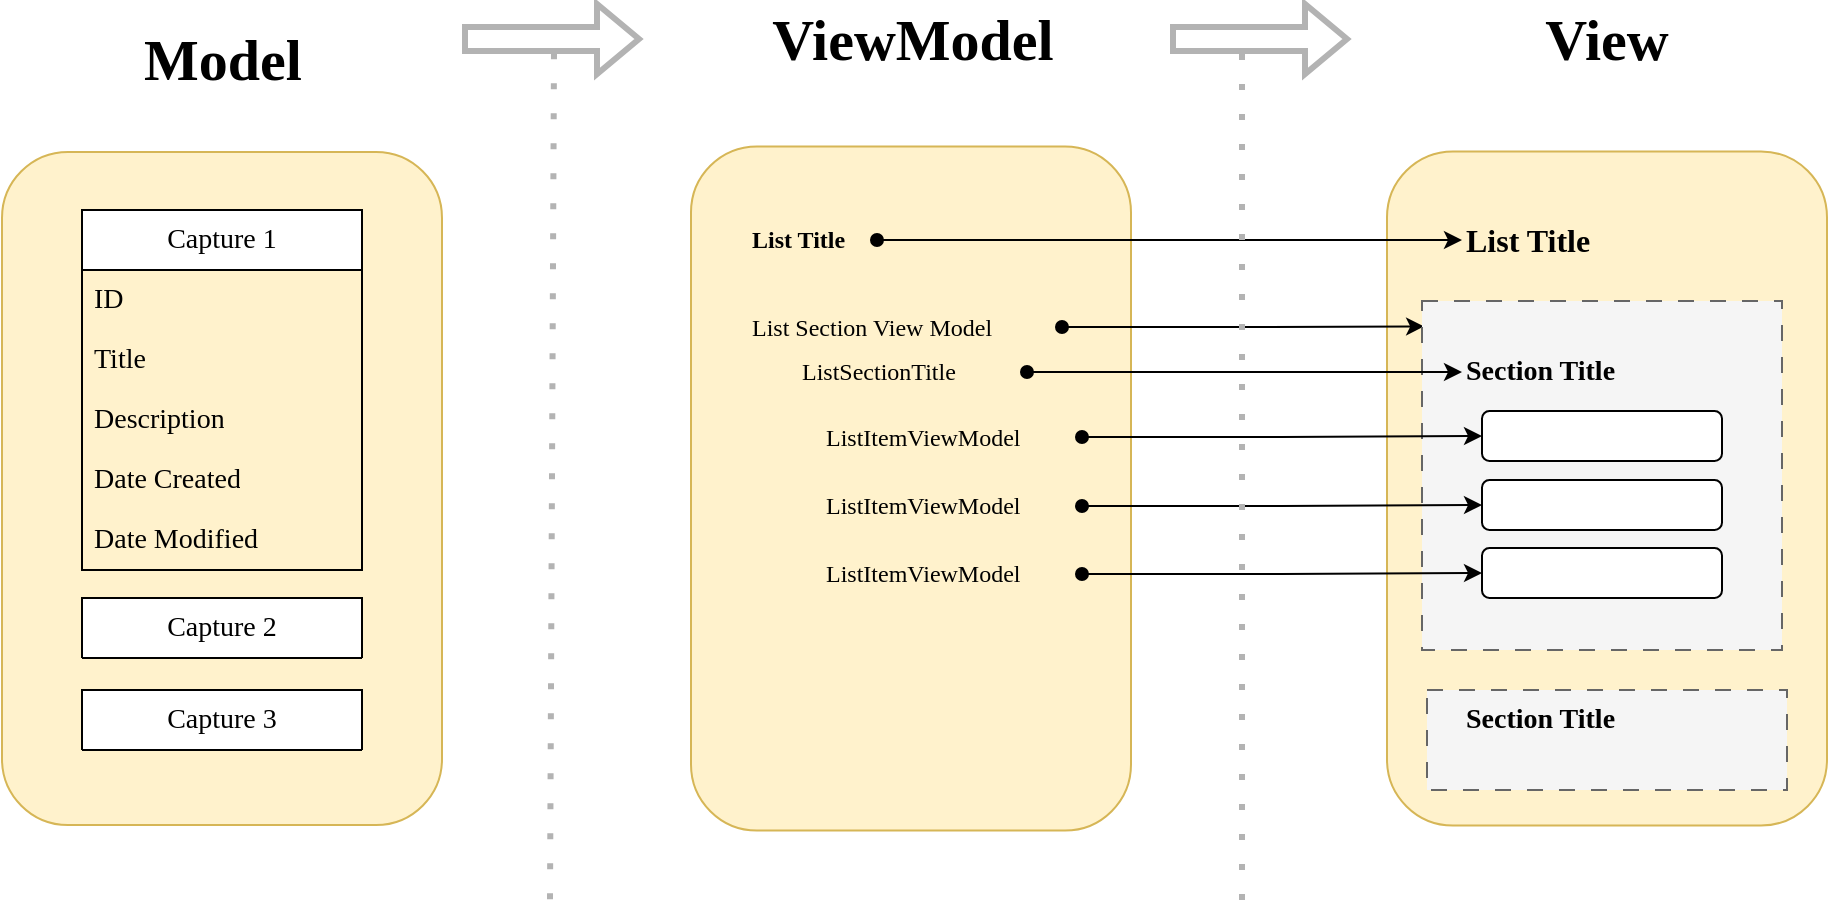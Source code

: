 <mxfile version="20.8.16" type="device" pages="2"><diagram name="MVVM - Represented" id="pFUoBI1PKZeqRPJzE8W0"><mxGraphModel dx="1354" dy="674" grid="0" gridSize="10" guides="1" tooltips="1" connect="1" arrows="1" fold="1" page="1" pageScale="1" pageWidth="1169" pageHeight="827" math="0" shadow="0"><root><mxCell id="0"/><mxCell id="1" parent="0"/><mxCell id="_gh7SvEdB7GKtp_7FWCP-50" value="" style="rounded=1;whiteSpace=wrap;html=1;fillColor=#fff2cc;strokeColor=#d6b656;fontFamily=American Typewriter;fontSource=https%3A%2F%2Ffonts.googleapis.com%2Fcss%3Ffamily%3DAmerican%2BTypewriter;" parent="1" vertex="1"><mxGeometry x="485.5" y="188.25" width="220" height="342" as="geometry"/></mxCell><mxCell id="_gh7SvEdB7GKtp_7FWCP-2" value="" style="rounded=1;whiteSpace=wrap;html=1;fillColor=#fff2cc;strokeColor=#d6b656;fontFamily=American Typewriter;fontSource=https%3A%2F%2Ffonts.googleapis.com%2Fcss%3Ffamily%3DAmerican%2BTypewriter;" parent="1" vertex="1"><mxGeometry x="833.5" y="190.75" width="220" height="337" as="geometry"/></mxCell><mxCell id="_gh7SvEdB7GKtp_7FWCP-6" value="ViewModel" style="text;html=1;strokeColor=none;fillColor=none;align=center;verticalAlign=middle;whiteSpace=wrap;rounded=0;fontStyle=1;fontFamily=American Typewriter;fontSource=https%3A%2F%2Ffonts.googleapis.com%2Fcss%3Ffamily%3DAmerican%2BTypewriter;fontSize=29;" parent="1" vertex="1"><mxGeometry x="538.5" y="120" width="115" height="30" as="geometry"/></mxCell><mxCell id="_gh7SvEdB7GKtp_7FWCP-34" style="edgeStyle=orthogonalEdgeStyle;rounded=0;orthogonalLoop=1;jettySize=auto;html=1;entryX=0;entryY=0.5;entryDx=0;entryDy=0;fontSize=14;fontColor=#000000;startArrow=oval;startFill=1;fontFamily=American Typewriter;fontSource=https%3A%2F%2Ffonts.googleapis.com%2Fcss%3Ffamily%3DAmerican%2BTypewriter;" parent="1" source="_gh7SvEdB7GKtp_7FWCP-7" target="_gh7SvEdB7GKtp_7FWCP-28" edge="1"><mxGeometry relative="1" as="geometry"/></mxCell><mxCell id="_gh7SvEdB7GKtp_7FWCP-7" value="List Title" style="text;html=1;align=left;verticalAlign=middle;whiteSpace=wrap;rounded=0;fontStyle=1;fontFamily=American Typewriter;fontSource=https%3A%2F%2Ffonts.googleapis.com%2Fcss%3Ffamily%3DAmerican%2BTypewriter;" parent="1" vertex="1"><mxGeometry x="513.5" y="220" width="65" height="30" as="geometry"/></mxCell><mxCell id="_gh7SvEdB7GKtp_7FWCP-41" style="edgeStyle=orthogonalEdgeStyle;rounded=0;orthogonalLoop=1;jettySize=auto;html=1;fontSize=14;fontColor=#000000;startArrow=oval;startFill=1;exitX=1;exitY=0.5;exitDx=0;exitDy=0;entryX=0.006;entryY=0.073;entryDx=0;entryDy=0;entryPerimeter=0;fontFamily=American Typewriter;fontSource=https%3A%2F%2Ffonts.googleapis.com%2Fcss%3Ffamily%3DAmerican%2BTypewriter;" parent="1" source="_gh7SvEdB7GKtp_7FWCP-8" target="_gh7SvEdB7GKtp_7FWCP-42" edge="1"><mxGeometry relative="1" as="geometry"><mxPoint x="851" y="275" as="targetPoint"/></mxGeometry></mxCell><mxCell id="_gh7SvEdB7GKtp_7FWCP-8" value="List Section View Model" style="text;html=1;strokeColor=none;fillColor=none;align=left;verticalAlign=middle;whiteSpace=wrap;rounded=0;fontStyle=0;fontFamily=American Typewriter;fontSource=https%3A%2F%2Ffonts.googleapis.com%2Fcss%3Ffamily%3DAmerican%2BTypewriter;" parent="1" vertex="1"><mxGeometry x="513.5" y="263.5" width="157.5" height="30" as="geometry"/></mxCell><mxCell id="_gh7SvEdB7GKtp_7FWCP-25" value="ListItemViewModel" style="text;html=1;strokeColor=none;fillColor=none;align=left;verticalAlign=middle;whiteSpace=wrap;rounded=0;fontStyle=0;fontFamily=American Typewriter;fontSource=https%3A%2F%2Ffonts.googleapis.com%2Fcss%3Ffamily%3DAmerican%2BTypewriter;" parent="1" vertex="1"><mxGeometry x="551" y="318.5" width="130" height="30" as="geometry"/></mxCell><mxCell id="_gh7SvEdB7GKtp_7FWCP-27" value="ListItemViewModel" style="text;html=1;strokeColor=none;fillColor=none;align=left;verticalAlign=middle;whiteSpace=wrap;rounded=0;fontStyle=0;fontFamily=American Typewriter;fontSource=https%3A%2F%2Ffonts.googleapis.com%2Fcss%3Ffamily%3DAmerican%2BTypewriter;" parent="1" vertex="1"><mxGeometry x="551" y="353" width="130" height="30" as="geometry"/></mxCell><mxCell id="_gh7SvEdB7GKtp_7FWCP-28" value="List Title" style="text;html=1;strokeColor=none;fillColor=none;align=left;verticalAlign=middle;whiteSpace=wrap;rounded=0;fontStyle=1;fontFamily=American Typewriter;fontSource=https%3A%2F%2Ffonts.googleapis.com%2Fcss%3Ffamily%3DAmerican%2BTypewriter;fontSize=16;" parent="1" vertex="1"><mxGeometry x="871" y="220" width="110" height="30" as="geometry"/></mxCell><mxCell id="_gh7SvEdB7GKtp_7FWCP-37" value="ListSectionTitle" style="text;html=1;strokeColor=none;fillColor=none;align=left;verticalAlign=middle;whiteSpace=wrap;rounded=0;fontStyle=0;fontFamily=American Typewriter;fontSource=https%3A%2F%2Ffonts.googleapis.com%2Fcss%3Ffamily%3DAmerican%2BTypewriter;" parent="1" vertex="1"><mxGeometry x="538.5" y="286" width="115" height="30" as="geometry"/></mxCell><mxCell id="_gh7SvEdB7GKtp_7FWCP-42" value="" style="whiteSpace=wrap;html=1;dashed=1;dashPattern=8 8;fontSize=14;fontColor=#333333;fillColor=#f5f5f5;strokeColor=#666666;fontFamily=American Typewriter;fontSource=https%3A%2F%2Ffonts.googleapis.com%2Fcss%3Ffamily%3DAmerican%2BTypewriter;" parent="1" vertex="1"><mxGeometry x="851" y="265.5" width="180" height="174.5" as="geometry"/></mxCell><mxCell id="_gh7SvEdB7GKtp_7FWCP-31" value="&lt;font style=&quot;font-size: 14px;&quot;&gt;Section Title&lt;/font&gt;" style="text;html=1;strokeColor=none;fillColor=none;align=left;verticalAlign=top;whiteSpace=wrap;rounded=0;fontStyle=1;fontFamily=American Typewriter;fontSource=https%3A%2F%2Ffonts.googleapis.com%2Fcss%3Ffamily%3DAmerican%2BTypewriter;fontSize=14;" parent="1" vertex="1"><mxGeometry x="871" y="286" width="110" height="30" as="geometry"/></mxCell><mxCell id="_gh7SvEdB7GKtp_7FWCP-1" value="" style="rounded=1;whiteSpace=wrap;html=1;fontFamily=American Typewriter;fontSource=https%3A%2F%2Ffonts.googleapis.com%2Fcss%3Ffamily%3DAmerican%2BTypewriter;" parent="1" vertex="1"><mxGeometry x="881" y="320.5" width="120" height="25" as="geometry"/></mxCell><mxCell id="_gh7SvEdB7GKtp_7FWCP-3" value="" style="rounded=1;whiteSpace=wrap;html=1;fontFamily=American Typewriter;fontSource=https%3A%2F%2Ffonts.googleapis.com%2Fcss%3Ffamily%3DAmerican%2BTypewriter;" parent="1" vertex="1"><mxGeometry x="881" y="355" width="120" height="25" as="geometry"/></mxCell><mxCell id="_gh7SvEdB7GKtp_7FWCP-39" style="edgeStyle=orthogonalEdgeStyle;rounded=0;orthogonalLoop=1;jettySize=auto;html=1;entryX=0;entryY=0.5;entryDx=0;entryDy=0;fontSize=14;fontColor=#000000;startArrow=oval;startFill=1;fontFamily=American Typewriter;fontSource=https%3A%2F%2Ffonts.googleapis.com%2Fcss%3Ffamily%3DAmerican%2BTypewriter;" parent="1" source="_gh7SvEdB7GKtp_7FWCP-25" target="_gh7SvEdB7GKtp_7FWCP-1" edge="1"><mxGeometry relative="1" as="geometry"/></mxCell><mxCell id="_gh7SvEdB7GKtp_7FWCP-40" style="edgeStyle=orthogonalEdgeStyle;rounded=0;orthogonalLoop=1;jettySize=auto;html=1;fontSize=14;fontColor=#000000;startArrow=oval;startFill=1;fontFamily=American Typewriter;fontSource=https%3A%2F%2Ffonts.googleapis.com%2Fcss%3Ffamily%3DAmerican%2BTypewriter;" parent="1" source="_gh7SvEdB7GKtp_7FWCP-27" target="_gh7SvEdB7GKtp_7FWCP-3" edge="1"><mxGeometry relative="1" as="geometry"/></mxCell><mxCell id="_gh7SvEdB7GKtp_7FWCP-38" style="edgeStyle=orthogonalEdgeStyle;rounded=0;orthogonalLoop=1;jettySize=auto;html=1;entryX=0;entryY=0.5;entryDx=0;entryDy=0;fontSize=14;fontColor=#000000;startArrow=oval;startFill=1;exitX=1;exitY=0.5;exitDx=0;exitDy=0;fontFamily=American Typewriter;fontSource=https%3A%2F%2Ffonts.googleapis.com%2Fcss%3Ffamily%3DAmerican%2BTypewriter;" parent="1" source="_gh7SvEdB7GKtp_7FWCP-37" target="_gh7SvEdB7GKtp_7FWCP-31" edge="1"><mxGeometry relative="1" as="geometry"><mxPoint x="781" y="298" as="sourcePoint"/></mxGeometry></mxCell><mxCell id="_gh7SvEdB7GKtp_7FWCP-43" value="View" style="text;html=1;strokeColor=none;fillColor=none;align=center;verticalAlign=middle;whiteSpace=wrap;rounded=0;fontStyle=1;fontFamily=American Typewriter;fontSource=https%3A%2F%2Ffonts.googleapis.com%2Fcss%3Ffamily%3DAmerican%2BTypewriter;fontSize=29;" parent="1" vertex="1"><mxGeometry x="886" y="120" width="115" height="30" as="geometry"/></mxCell><mxCell id="_gh7SvEdB7GKtp_7FWCP-45" value="" style="endArrow=none;html=1;rounded=0;fontSize=14;fontColor=#000000;strokeWidth=3;fillColor=#f5f5f5;strokeColor=#B3B3B3;dashed=1;dashPattern=1 4;fontFamily=American Typewriter;fontSource=https%3A%2F%2Ffonts.googleapis.com%2Fcss%3Ffamily%3DAmerican%2BTypewriter;" parent="1" edge="1"><mxGeometry width="50" height="50" relative="1" as="geometry"><mxPoint x="761" y="565" as="sourcePoint"/><mxPoint x="761" y="117.75" as="targetPoint"/></mxGeometry></mxCell><mxCell id="_gh7SvEdB7GKtp_7FWCP-47" value="" style="endArrow=none;html=1;rounded=0;fontSize=14;fontColor=#000000;strokeWidth=3;fillColor=#f5f5f5;strokeColor=#B3B3B3;dashed=1;dashPattern=1 4;fontFamily=American Typewriter;fontSource=https%3A%2F%2Ffonts.googleapis.com%2Fcss%3Ffamily%3DAmerican%2BTypewriter;" parent="1" edge="1"><mxGeometry width="50" height="50" relative="1" as="geometry"><mxPoint x="415" y="564.62" as="sourcePoint"/><mxPoint x="417" y="140.87" as="targetPoint"/></mxGeometry></mxCell><mxCell id="_gh7SvEdB7GKtp_7FWCP-49" value="Model" style="text;html=1;strokeColor=none;fillColor=none;align=center;verticalAlign=middle;whiteSpace=wrap;rounded=0;fontStyle=1;fontFamily=American Typewriter;fontSource=https%3A%2F%2Ffonts.googleapis.com%2Fcss%3Ffamily%3DAmerican%2BTypewriter;fontSize=29;" parent="1" vertex="1"><mxGeometry x="193.5" y="130" width="115" height="30" as="geometry"/></mxCell><mxCell id="_gh7SvEdB7GKtp_7FWCP-51" value="" style="rounded=1;whiteSpace=wrap;html=1;fillColor=#fff2cc;strokeColor=#d6b656;fontFamily=American Typewriter;fontSource=https%3A%2F%2Ffonts.googleapis.com%2Fcss%3Ffamily%3DAmerican%2BTypewriter;" parent="1" vertex="1"><mxGeometry x="141" y="191" width="220" height="336.5" as="geometry"/></mxCell><mxCell id="_gh7SvEdB7GKtp_7FWCP-52" value="" style="rounded=1;whiteSpace=wrap;html=1;fontFamily=American Typewriter;fontSource=https%3A%2F%2Ffonts.googleapis.com%2Fcss%3Ffamily%3DAmerican%2BTypewriter;" parent="1" vertex="1"><mxGeometry x="881" y="389" width="120" height="25" as="geometry"/></mxCell><mxCell id="_gh7SvEdB7GKtp_7FWCP-53" value="ListItemViewModel" style="text;html=1;strokeColor=none;fillColor=none;align=left;verticalAlign=middle;whiteSpace=wrap;rounded=0;fontStyle=0;fontFamily=American Typewriter;fontSource=https%3A%2F%2Ffonts.googleapis.com%2Fcss%3Ffamily%3DAmerican%2BTypewriter;" parent="1" vertex="1"><mxGeometry x="551" y="387" width="130" height="30" as="geometry"/></mxCell><mxCell id="_gh7SvEdB7GKtp_7FWCP-54" style="edgeStyle=orthogonalEdgeStyle;rounded=0;orthogonalLoop=1;jettySize=auto;html=1;fontSize=14;fontColor=#000000;startArrow=oval;startFill=1;fontFamily=American Typewriter;fontSource=https%3A%2F%2Ffonts.googleapis.com%2Fcss%3Ffamily%3DAmerican%2BTypewriter;" parent="1" source="_gh7SvEdB7GKtp_7FWCP-53" target="_gh7SvEdB7GKtp_7FWCP-52" edge="1"><mxGeometry relative="1" as="geometry"/></mxCell><mxCell id="_gh7SvEdB7GKtp_7FWCP-55" value="" style="whiteSpace=wrap;html=1;dashed=1;dashPattern=8 8;fontSize=14;fontColor=#333333;fillColor=#f5f5f5;strokeColor=#666666;fontFamily=American Typewriter;fontSource=https%3A%2F%2Ffonts.googleapis.com%2Fcss%3Ffamily%3DAmerican%2BTypewriter;" parent="1" vertex="1"><mxGeometry x="853.5" y="460" width="180" height="50" as="geometry"/></mxCell><mxCell id="_gh7SvEdB7GKtp_7FWCP-56" value="&lt;font style=&quot;font-size: 14px;&quot;&gt;Section Title&lt;/font&gt;" style="text;html=1;strokeColor=none;fillColor=none;align=left;verticalAlign=top;whiteSpace=wrap;rounded=0;fontStyle=1;fontFamily=American Typewriter;fontSource=https%3A%2F%2Ffonts.googleapis.com%2Fcss%3Ffamily%3DAmerican%2BTypewriter;fontSize=14;" parent="1" vertex="1"><mxGeometry x="871" y="460" width="110" height="30" as="geometry"/></mxCell><mxCell id="_gh7SvEdB7GKtp_7FWCP-57" value="Capture 1" style="swimlane;fontStyle=0;childLayout=stackLayout;horizontal=1;startSize=30;horizontalStack=0;resizeParent=1;resizeParentMax=0;resizeLast=0;collapsible=1;marginBottom=0;whiteSpace=wrap;html=1;fontSize=14;fontColor=#000000;align=center;fontFamily=American Typewriter;fontSource=https%3A%2F%2Ffonts.googleapis.com%2Fcss%3Ffamily%3DAmerican%2BTypewriter;" parent="1" vertex="1"><mxGeometry x="181" y="220" width="140" height="180" as="geometry"><mxRectangle x="50" y="235" width="100" height="30" as="alternateBounds"/></mxGeometry></mxCell><mxCell id="_gh7SvEdB7GKtp_7FWCP-58" value="ID" style="text;strokeColor=none;fillColor=none;align=left;verticalAlign=middle;spacingLeft=4;spacingRight=4;overflow=hidden;points=[[0,0.5],[1,0.5]];portConstraint=eastwest;rotatable=0;whiteSpace=wrap;html=1;fontSize=14;fontColor=#000000;fontFamily=American Typewriter;fontSource=https%3A%2F%2Ffonts.googleapis.com%2Fcss%3Ffamily%3DAmerican%2BTypewriter;" parent="_gh7SvEdB7GKtp_7FWCP-57" vertex="1"><mxGeometry y="30" width="140" height="30" as="geometry"/></mxCell><mxCell id="_gh7SvEdB7GKtp_7FWCP-59" value="Title" style="text;strokeColor=none;fillColor=none;align=left;verticalAlign=middle;spacingLeft=4;spacingRight=4;overflow=hidden;points=[[0,0.5],[1,0.5]];portConstraint=eastwest;rotatable=0;whiteSpace=wrap;html=1;fontSize=14;fontColor=#000000;fontFamily=American Typewriter;fontSource=https%3A%2F%2Ffonts.googleapis.com%2Fcss%3Ffamily%3DAmerican%2BTypewriter;" parent="_gh7SvEdB7GKtp_7FWCP-57" vertex="1"><mxGeometry y="60" width="140" height="30" as="geometry"/></mxCell><mxCell id="_gh7SvEdB7GKtp_7FWCP-60" value="Description" style="text;strokeColor=none;fillColor=none;align=left;verticalAlign=middle;spacingLeft=4;spacingRight=4;overflow=hidden;points=[[0,0.5],[1,0.5]];portConstraint=eastwest;rotatable=0;whiteSpace=wrap;html=1;fontSize=14;fontColor=#000000;fontFamily=American Typewriter;fontSource=https%3A%2F%2Ffonts.googleapis.com%2Fcss%3Ffamily%3DAmerican%2BTypewriter;" parent="_gh7SvEdB7GKtp_7FWCP-57" vertex="1"><mxGeometry y="90" width="140" height="30" as="geometry"/></mxCell><mxCell id="_gh7SvEdB7GKtp_7FWCP-61" value="Date Created" style="text;strokeColor=none;fillColor=none;align=left;verticalAlign=middle;spacingLeft=4;spacingRight=4;overflow=hidden;points=[[0,0.5],[1,0.5]];portConstraint=eastwest;rotatable=0;whiteSpace=wrap;html=1;fontSize=14;fontColor=#000000;fontFamily=American Typewriter;fontSource=https%3A%2F%2Ffonts.googleapis.com%2Fcss%3Ffamily%3DAmerican%2BTypewriter;" parent="_gh7SvEdB7GKtp_7FWCP-57" vertex="1"><mxGeometry y="120" width="140" height="30" as="geometry"/></mxCell><mxCell id="_gh7SvEdB7GKtp_7FWCP-62" value="Date Modified" style="text;strokeColor=none;fillColor=none;align=left;verticalAlign=middle;spacingLeft=4;spacingRight=4;overflow=hidden;points=[[0,0.5],[1,0.5]];portConstraint=eastwest;rotatable=0;whiteSpace=wrap;html=1;fontSize=14;fontColor=#000000;fontFamily=American Typewriter;fontSource=https%3A%2F%2Ffonts.googleapis.com%2Fcss%3Ffamily%3DAmerican%2BTypewriter;" parent="_gh7SvEdB7GKtp_7FWCP-57" vertex="1"><mxGeometry y="150" width="140" height="30" as="geometry"/></mxCell><mxCell id="_gh7SvEdB7GKtp_7FWCP-63" value="Capture 2" style="swimlane;fontStyle=0;childLayout=stackLayout;horizontal=1;startSize=30;horizontalStack=0;resizeParent=1;resizeParentMax=0;resizeLast=0;collapsible=1;marginBottom=0;whiteSpace=wrap;html=1;fontSize=14;fontColor=#000000;align=center;fontFamily=American Typewriter;fontSource=https%3A%2F%2Ffonts.googleapis.com%2Fcss%3Ffamily%3DAmerican%2BTypewriter;" parent="1" vertex="1" collapsed="1"><mxGeometry x="181" y="414" width="140" height="30" as="geometry"><mxRectangle x="50" y="414" width="140" height="180" as="alternateBounds"/></mxGeometry></mxCell><mxCell id="_gh7SvEdB7GKtp_7FWCP-64" value="ID" style="text;strokeColor=none;fillColor=none;align=left;verticalAlign=middle;spacingLeft=4;spacingRight=4;overflow=hidden;points=[[0,0.5],[1,0.5]];portConstraint=eastwest;rotatable=0;whiteSpace=wrap;html=1;fontSize=14;fontColor=#000000;" parent="_gh7SvEdB7GKtp_7FWCP-63" vertex="1"><mxGeometry y="30" width="140" height="30" as="geometry"/></mxCell><mxCell id="_gh7SvEdB7GKtp_7FWCP-65" value="Title" style="text;strokeColor=none;fillColor=none;align=left;verticalAlign=middle;spacingLeft=4;spacingRight=4;overflow=hidden;points=[[0,0.5],[1,0.5]];portConstraint=eastwest;rotatable=0;whiteSpace=wrap;html=1;fontSize=14;fontColor=#000000;" parent="_gh7SvEdB7GKtp_7FWCP-63" vertex="1"><mxGeometry y="60" width="140" height="30" as="geometry"/></mxCell><mxCell id="_gh7SvEdB7GKtp_7FWCP-66" value="Description" style="text;strokeColor=none;fillColor=none;align=left;verticalAlign=middle;spacingLeft=4;spacingRight=4;overflow=hidden;points=[[0,0.5],[1,0.5]];portConstraint=eastwest;rotatable=0;whiteSpace=wrap;html=1;fontSize=14;fontColor=#000000;" parent="_gh7SvEdB7GKtp_7FWCP-63" vertex="1"><mxGeometry y="90" width="140" height="30" as="geometry"/></mxCell><mxCell id="_gh7SvEdB7GKtp_7FWCP-67" value="Date Created" style="text;strokeColor=none;fillColor=none;align=left;verticalAlign=middle;spacingLeft=4;spacingRight=4;overflow=hidden;points=[[0,0.5],[1,0.5]];portConstraint=eastwest;rotatable=0;whiteSpace=wrap;html=1;fontSize=14;fontColor=#000000;" parent="_gh7SvEdB7GKtp_7FWCP-63" vertex="1"><mxGeometry y="120" width="140" height="30" as="geometry"/></mxCell><mxCell id="_gh7SvEdB7GKtp_7FWCP-68" value="Date Modified" style="text;strokeColor=none;fillColor=none;align=left;verticalAlign=middle;spacingLeft=4;spacingRight=4;overflow=hidden;points=[[0,0.5],[1,0.5]];portConstraint=eastwest;rotatable=0;whiteSpace=wrap;html=1;fontSize=14;fontColor=#000000;" parent="_gh7SvEdB7GKtp_7FWCP-63" vertex="1"><mxGeometry y="150" width="140" height="30" as="geometry"/></mxCell><mxCell id="_gh7SvEdB7GKtp_7FWCP-69" value="Capture 3" style="swimlane;fontStyle=0;childLayout=stackLayout;horizontal=1;startSize=30;horizontalStack=0;resizeParent=1;resizeParentMax=0;resizeLast=0;collapsible=1;marginBottom=0;whiteSpace=wrap;html=1;fontSize=14;fontColor=#000000;align=center;fontFamily=American Typewriter;fontSource=https%3A%2F%2Ffonts.googleapis.com%2Fcss%3Ffamily%3DAmerican%2BTypewriter;" parent="1" vertex="1" collapsed="1"><mxGeometry x="181" y="460" width="140" height="30" as="geometry"><mxRectangle x="50" y="414" width="140" height="180" as="alternateBounds"/></mxGeometry></mxCell><mxCell id="_gh7SvEdB7GKtp_7FWCP-70" value="ID" style="text;strokeColor=none;fillColor=none;align=left;verticalAlign=middle;spacingLeft=4;spacingRight=4;overflow=hidden;points=[[0,0.5],[1,0.5]];portConstraint=eastwest;rotatable=0;whiteSpace=wrap;html=1;fontSize=14;fontColor=#000000;" parent="_gh7SvEdB7GKtp_7FWCP-69" vertex="1"><mxGeometry y="30" width="140" height="30" as="geometry"/></mxCell><mxCell id="_gh7SvEdB7GKtp_7FWCP-71" value="Title" style="text;strokeColor=none;fillColor=none;align=left;verticalAlign=middle;spacingLeft=4;spacingRight=4;overflow=hidden;points=[[0,0.5],[1,0.5]];portConstraint=eastwest;rotatable=0;whiteSpace=wrap;html=1;fontSize=14;fontColor=#000000;" parent="_gh7SvEdB7GKtp_7FWCP-69" vertex="1"><mxGeometry y="60" width="140" height="30" as="geometry"/></mxCell><mxCell id="_gh7SvEdB7GKtp_7FWCP-72" value="Description" style="text;strokeColor=none;fillColor=none;align=left;verticalAlign=middle;spacingLeft=4;spacingRight=4;overflow=hidden;points=[[0,0.5],[1,0.5]];portConstraint=eastwest;rotatable=0;whiteSpace=wrap;html=1;fontSize=14;fontColor=#000000;" parent="_gh7SvEdB7GKtp_7FWCP-69" vertex="1"><mxGeometry y="90" width="140" height="30" as="geometry"/></mxCell><mxCell id="_gh7SvEdB7GKtp_7FWCP-73" value="Date Created" style="text;strokeColor=none;fillColor=none;align=left;verticalAlign=middle;spacingLeft=4;spacingRight=4;overflow=hidden;points=[[0,0.5],[1,0.5]];portConstraint=eastwest;rotatable=0;whiteSpace=wrap;html=1;fontSize=14;fontColor=#000000;" parent="_gh7SvEdB7GKtp_7FWCP-69" vertex="1"><mxGeometry y="120" width="140" height="30" as="geometry"/></mxCell><mxCell id="_gh7SvEdB7GKtp_7FWCP-74" value="Date Modified" style="text;strokeColor=none;fillColor=none;align=left;verticalAlign=middle;spacingLeft=4;spacingRight=4;overflow=hidden;points=[[0,0.5],[1,0.5]];portConstraint=eastwest;rotatable=0;whiteSpace=wrap;html=1;fontSize=14;fontColor=#000000;" parent="_gh7SvEdB7GKtp_7FWCP-69" vertex="1"><mxGeometry y="150" width="140" height="30" as="geometry"/></mxCell><mxCell id="_gh7SvEdB7GKtp_7FWCP-75" value="" style="shape=flexArrow;endArrow=classic;html=1;rounded=0;strokeWidth=3;fontFamily=American Typewriter;fontSource=https%3A%2F%2Ffonts.googleapis.com%2Fcss%3Ffamily%3DAmerican%2BTypewriter;fontSize=14;fontColor=#E6E6E6;strokeColor=#B3B3B3;" parent="1" edge="1"><mxGeometry width="50" height="50" relative="1" as="geometry"><mxPoint x="371" y="134.5" as="sourcePoint"/><mxPoint x="461" y="134.5" as="targetPoint"/></mxGeometry></mxCell><mxCell id="_gh7SvEdB7GKtp_7FWCP-76" value="" style="shape=flexArrow;endArrow=classic;html=1;rounded=0;strokeWidth=3;fontFamily=American Typewriter;fontSource=https%3A%2F%2Ffonts.googleapis.com%2Fcss%3Ffamily%3DAmerican%2BTypewriter;fontSize=14;fontColor=#E6E6E6;strokeColor=#B3B3B3;" parent="1" edge="1"><mxGeometry width="50" height="50" relative="1" as="geometry"><mxPoint x="725" y="134.5" as="sourcePoint"/><mxPoint x="815" y="134.5" as="targetPoint"/></mxGeometry></mxCell></root></mxGraphModel></diagram><diagram id="QLHyW7IqmcTcWlRC5o6C" name="Page-2"><mxGraphModel dx="1434" dy="854" grid="0" gridSize="10" guides="1" tooltips="1" connect="1" arrows="1" fold="1" page="1" pageScale="1" pageWidth="1169" pageHeight="827" math="0" shadow="0"><root><mxCell id="0"/><mxCell id="1" parent="0"/></root></mxGraphModel></diagram></mxfile>